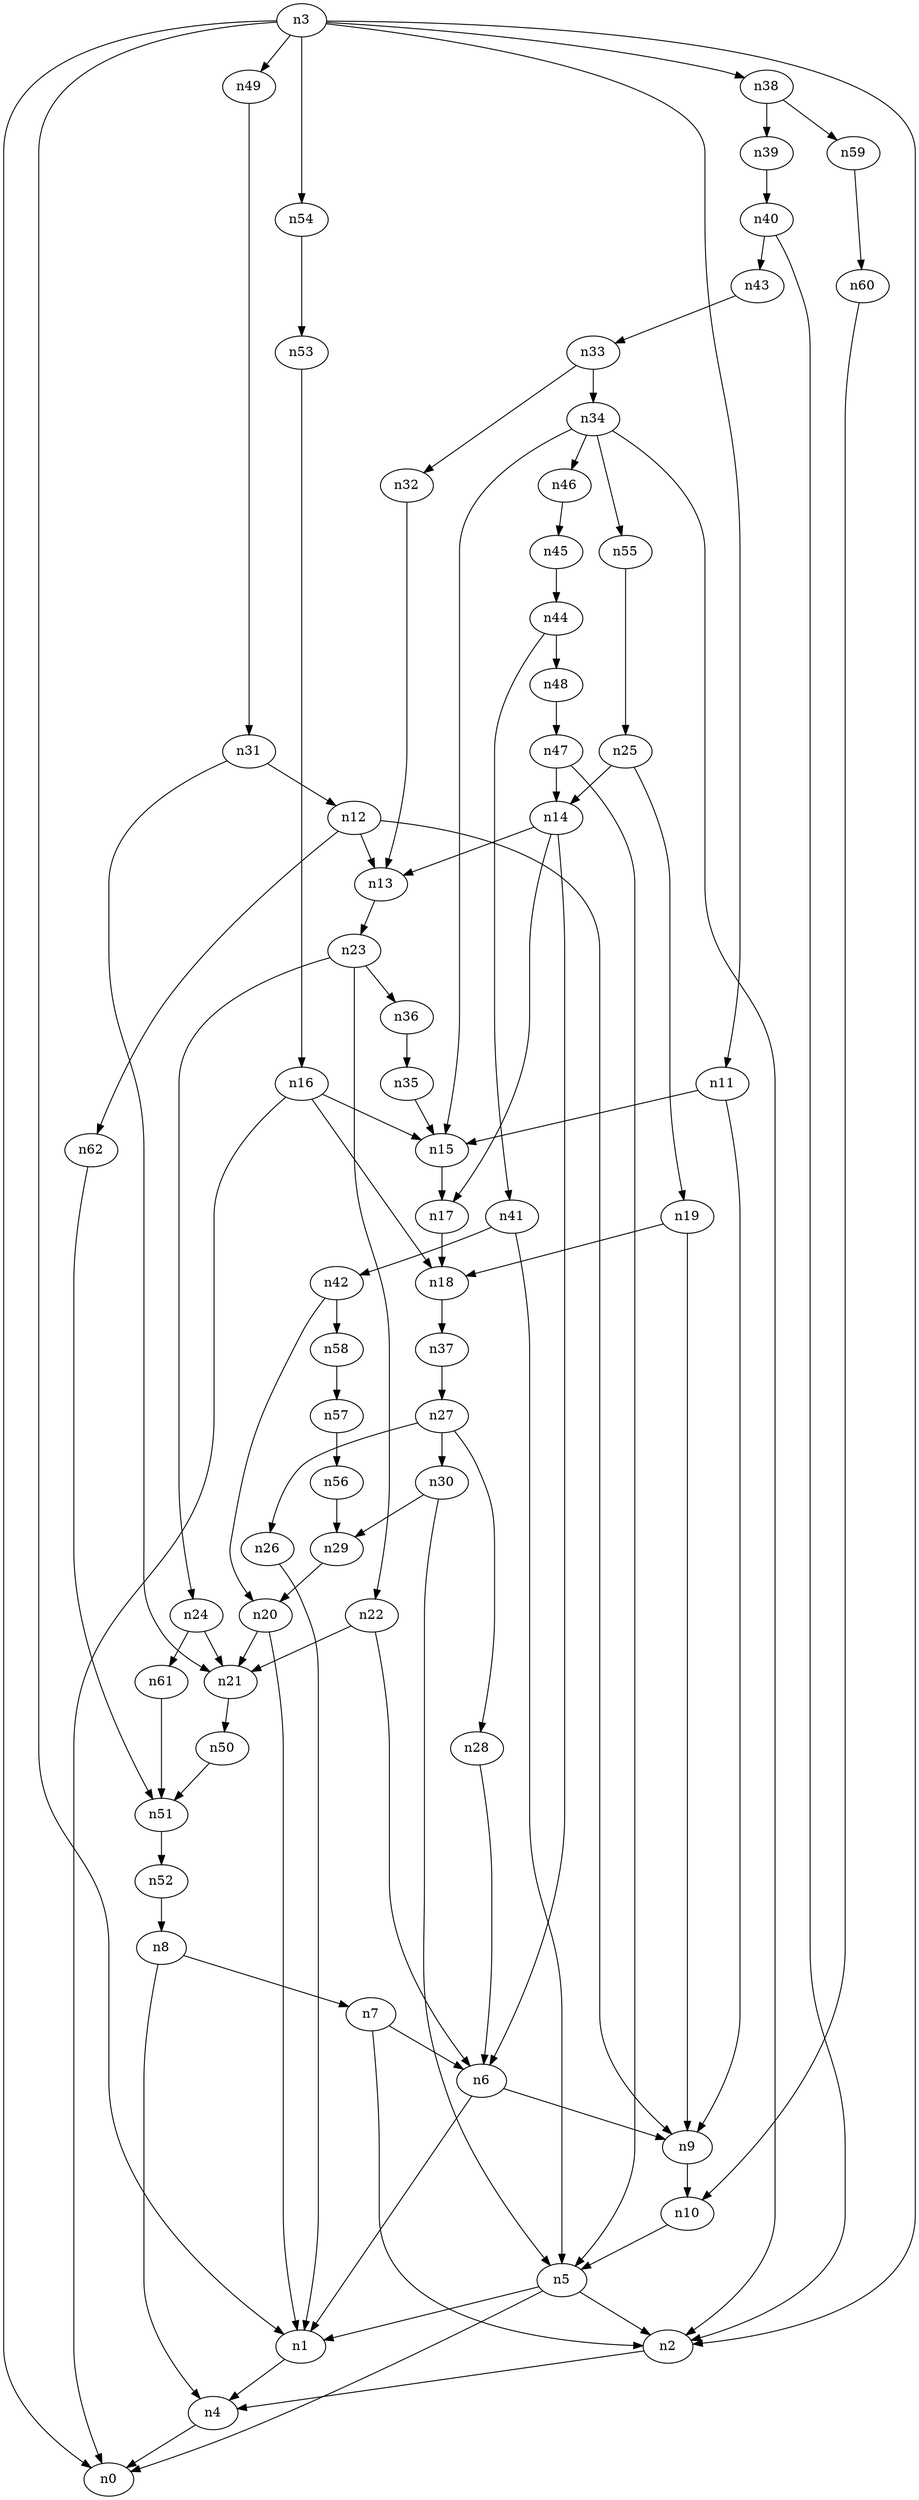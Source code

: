 digraph G {
	n1 -> n4	 [_graphml_id=e4];
	n2 -> n4	 [_graphml_id=e7];
	n3 -> n0	 [_graphml_id=e0];
	n3 -> n1	 [_graphml_id=e3];
	n3 -> n2	 [_graphml_id=e6];
	n3 -> n11	 [_graphml_id=e17];
	n3 -> n38	 [_graphml_id=e60];
	n3 -> n49	 [_graphml_id=e78];
	n3 -> n54	 [_graphml_id=e85];
	n4 -> n0	 [_graphml_id=e1];
	n5 -> n0	 [_graphml_id=e2];
	n5 -> n1	 [_graphml_id=e5];
	n5 -> n2	 [_graphml_id=e8];
	n6 -> n1	 [_graphml_id=e9];
	n6 -> n9	 [_graphml_id=e13];
	n7 -> n2	 [_graphml_id=e18];
	n7 -> n6	 [_graphml_id=e10];
	n8 -> n4	 [_graphml_id=e12];
	n8 -> n7	 [_graphml_id=e11];
	n9 -> n10	 [_graphml_id=e14];
	n10 -> n5	 [_graphml_id=e15];
	n11 -> n9	 [_graphml_id=e16];
	n11 -> n15	 [_graphml_id=e23];
	n12 -> n9	 [_graphml_id=e19];
	n12 -> n13	 [_graphml_id=e20];
	n12 -> n62	 [_graphml_id=e100];
	n13 -> n23	 [_graphml_id=e35];
	n14 -> n6	 [_graphml_id=e22];
	n14 -> n13	 [_graphml_id=e21];
	n14 -> n17	 [_graphml_id=e40];
	n15 -> n17	 [_graphml_id=e26];
	n16 -> n0	 [_graphml_id=e25];
	n16 -> n15	 [_graphml_id=e24];
	n16 -> n18	 [_graphml_id=e28];
	n17 -> n18	 [_graphml_id=e27];
	n18 -> n37	 [_graphml_id=e58];
	n19 -> n9	 [_graphml_id=e30];
	n19 -> n18	 [_graphml_id=e29];
	n20 -> n1	 [_graphml_id=e31];
	n20 -> n21	 [_graphml_id=e32];
	n21 -> n50	 [_graphml_id=e79];
	n22 -> n6	 [_graphml_id=e34];
	n22 -> n21	 [_graphml_id=e33];
	n23 -> n22	 [_graphml_id=e50];
	n23 -> n24	 [_graphml_id=e36];
	n23 -> n36	 [_graphml_id=e57];
	n24 -> n21	 [_graphml_id=e37];
	n24 -> n61	 [_graphml_id=e96];
	n25 -> n14	 [_graphml_id=e38];
	n25 -> n19	 [_graphml_id=e39];
	n26 -> n1	 [_graphml_id=e41];
	n27 -> n26	 [_graphml_id=e42];
	n27 -> n28	 [_graphml_id=e43];
	n27 -> n30	 [_graphml_id=e69];
	n28 -> n6	 [_graphml_id=e44];
	n29 -> n20	 [_graphml_id=e45];
	n30 -> n5	 [_graphml_id=e47];
	n30 -> n29	 [_graphml_id=e46];
	n31 -> n12	 [_graphml_id=e48];
	n31 -> n21	 [_graphml_id=e49];
	n32 -> n13	 [_graphml_id=e51];
	n33 -> n32	 [_graphml_id=e52];
	n33 -> n34	 [_graphml_id=e53];
	n34 -> n2	 [_graphml_id=e54];
	n34 -> n15	 [_graphml_id=e98];
	n34 -> n46	 [_graphml_id=e73];
	n34 -> n55	 [_graphml_id=e87];
	n35 -> n15	 [_graphml_id=e55];
	n36 -> n35	 [_graphml_id=e56];
	n37 -> n27	 [_graphml_id=e59];
	n38 -> n39	 [_graphml_id=e61];
	n38 -> n59	 [_graphml_id=e93];
	n39 -> n40	 [_graphml_id=e62];
	n40 -> n2	 [_graphml_id=e63];
	n40 -> n43	 [_graphml_id=e67];
	n41 -> n5	 [_graphml_id=e64];
	n41 -> n42	 [_graphml_id=e65];
	n42 -> n20	 [_graphml_id=e66];
	n42 -> n58	 [_graphml_id=e92];
	n43 -> n33	 [_graphml_id=e68];
	n44 -> n41	 [_graphml_id=e70];
	n44 -> n48	 [_graphml_id=e76];
	n45 -> n44	 [_graphml_id=e71];
	n46 -> n45	 [_graphml_id=e72];
	n47 -> n5	 [_graphml_id=e74];
	n47 -> n14	 [_graphml_id=e88];
	n48 -> n47	 [_graphml_id=e75];
	n49 -> n31	 [_graphml_id=e77];
	n50 -> n51	 [_graphml_id=e80];
	n51 -> n52	 [_graphml_id=e81];
	n52 -> n8	 [_graphml_id=e82];
	n53 -> n16	 [_graphml_id=e83];
	n54 -> n53	 [_graphml_id=e84];
	n55 -> n25	 [_graphml_id=e86];
	n56 -> n29	 [_graphml_id=e89];
	n57 -> n56	 [_graphml_id=e90];
	n58 -> n57	 [_graphml_id=e91];
	n59 -> n60	 [_graphml_id=e94];
	n60 -> n10	 [_graphml_id=e95];
	n61 -> n51	 [_graphml_id=e97];
	n62 -> n51	 [_graphml_id=e99];
}

